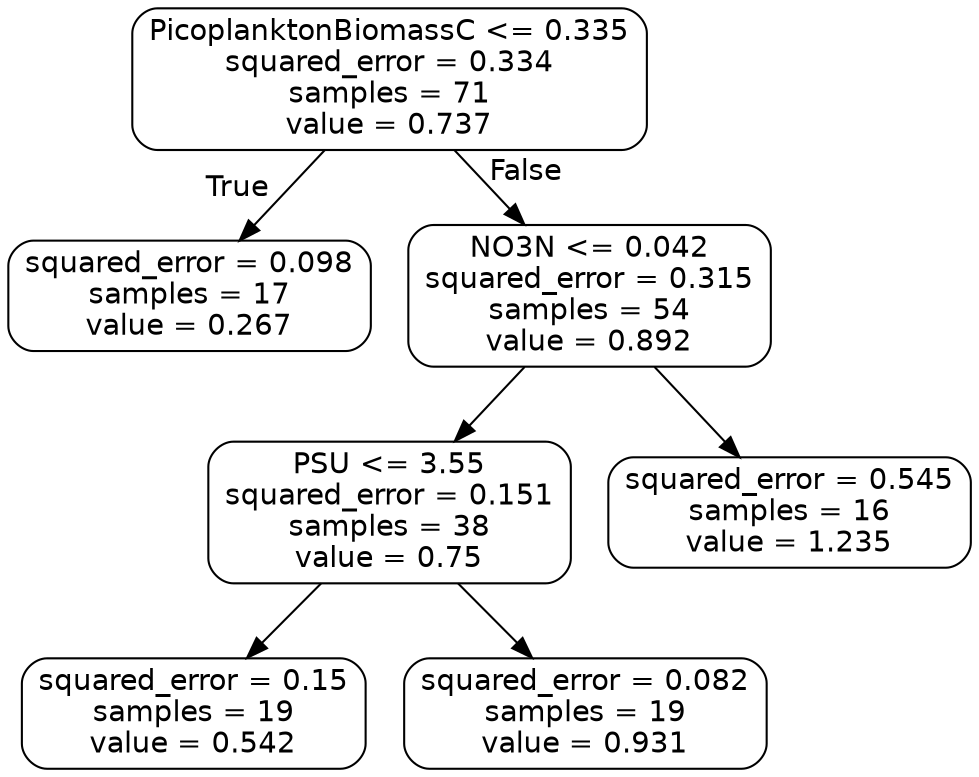 digraph Tree {
node [shape=box, style="rounded", color="black", fontname="helvetica"] ;
edge [fontname="helvetica"] ;
0 [label="PicoplanktonBiomassC <= 0.335\nsquared_error = 0.334\nsamples = 71\nvalue = 0.737"] ;
1 [label="squared_error = 0.098\nsamples = 17\nvalue = 0.267"] ;
0 -> 1 [labeldistance=2.5, labelangle=45, headlabel="True"] ;
2 [label="NO3N <= 0.042\nsquared_error = 0.315\nsamples = 54\nvalue = 0.892"] ;
0 -> 2 [labeldistance=2.5, labelangle=-45, headlabel="False"] ;
3 [label="PSU <= 3.55\nsquared_error = 0.151\nsamples = 38\nvalue = 0.75"] ;
2 -> 3 ;
4 [label="squared_error = 0.15\nsamples = 19\nvalue = 0.542"] ;
3 -> 4 ;
5 [label="squared_error = 0.082\nsamples = 19\nvalue = 0.931"] ;
3 -> 5 ;
6 [label="squared_error = 0.545\nsamples = 16\nvalue = 1.235"] ;
2 -> 6 ;
}
